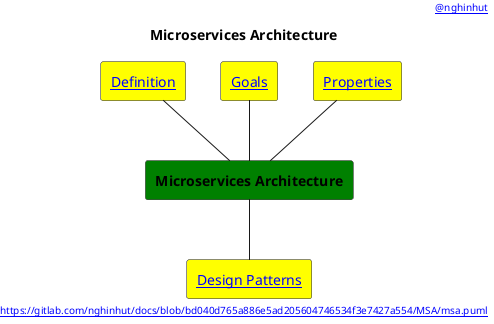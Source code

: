 @startuml
'-----START auto generated metadata please keep comment here to allow auto update-----
'-----DON'T EDIT THIS SECTION, INSTEAD RE-RUN prebuild.sh TO UPDATE-----
header [[www.nghinhut.dev?from=http://www.plantuml.com/plantuml/proxy?fmt=svg&src=https://gitlab.com/nghinhut/docs/raw/bd040d765a886e5ad205604746534f3e7427a554/MSA/msa.puml @nghinhut]]
footer [[http://www.plantuml.com/plantuml/proxy?fmt=svg&src=https://gitlab.com/nghinhut/docs/raw/bd040d765a886e5ad205604746534f3e7427a554/MSA/msa.puml https://gitlab.com/nghinhut/docs/blob/bd040d765a886e5ad205604746534f3e7427a554/MSA/msa.puml]]
'-----END auto generated metadata please keep comment here to allow auto update-----
title Microservices Architecture

!$REPO_URL = "https://gitlab.com/nghinhut/docs/raw/master/MSA"
!$PLANTUML_PROXY_URL = "http://www.plantuml.com/plantuml/proxy"
!$BASE_URL = $PLANTUML_PROXY_URL + "?fmt=svg&src=" + $REPO_URL

rectangle "<b>Microservices Architecture" as msa #green

rectangle "[[# Definition]]" as definition #yellow
rectangle "[[$BASE_URL/msa-goals.puml Goals]]" as goals #yellow
rectangle "[[$BASE_URL/msa-properties.puml Properties]]" as properties #yellow
rectangle "[[$BASE_URL/msa-design-patterns.puml Design Patterns]]" as design_patterns #yellow

definition -- msa
goals -- msa
properties -- msa
msa -- design_patterns

@enduml
